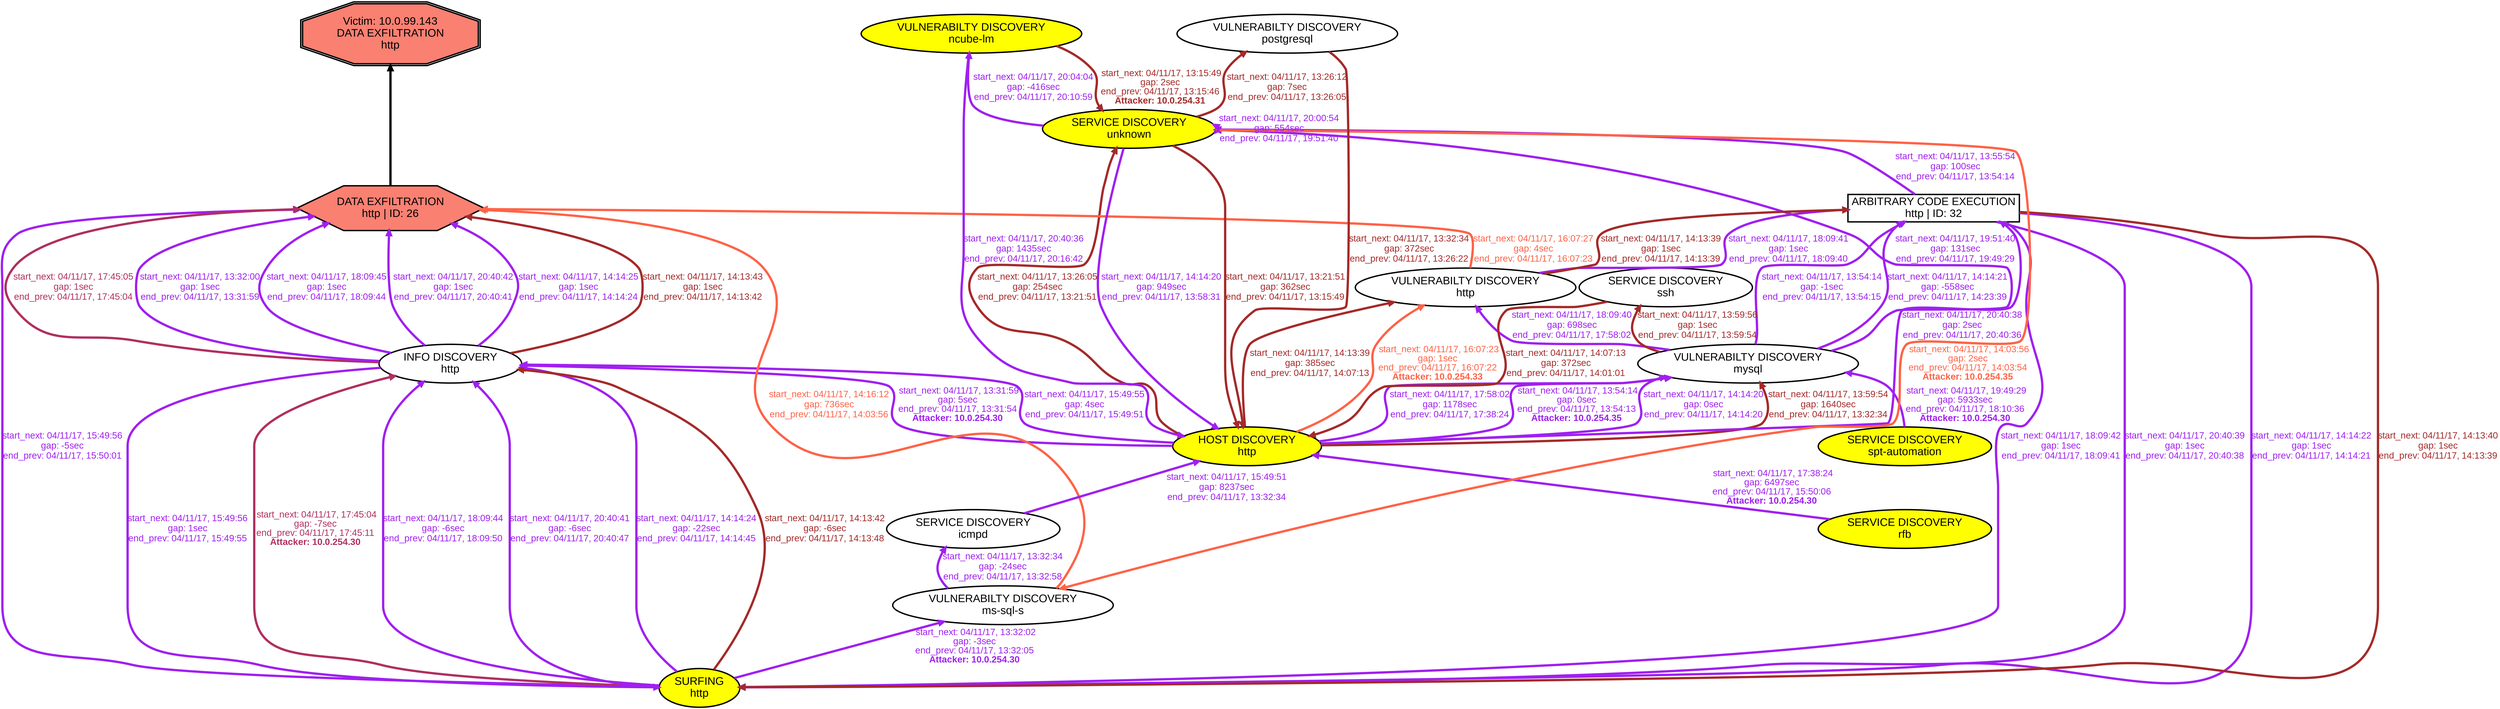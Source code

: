 digraph DATAEXFILTRATIONhttp {
rankdir="BT"; 
 graph [ nodesep="0.1", ranksep="0.02"] 
 node [ fontname=Arial, fontsize=24,penwidth=3]; 
 edge [ fontname=Arial, fontsize=20,penwidth=5 ];
"Victim: 10.0.99.143
DATA EXFILTRATION
http" [shape=doubleoctagon, style=filled, fillcolor=salmon];
{ rank = max; "Victim: 10.0.99.143
DATA EXFILTRATION
http"}
"DATA EXFILTRATION
http | ID: 26" -> "Victim: 10.0.99.143
DATA EXFILTRATION
http"
"DATA EXFILTRATION
http | ID: 26" [style=filled, fillcolor= salmon]
{ rank=same; "DATA EXFILTRATION
http | ID: 26"}
"SURFING
http" [style=filled, fillcolor= yellow]
"SURFING
http" -> "INFO DISCOVERY
http" [ color=maroon] [label=<<font color="maroon"> start_next: 04/11/17, 17:45:04<br/>gap: -7sec<br/>end_prev: 04/11/17, 17:45:11</font><br/><font color="maroon"><b>Attacker: 10.0.254.30</b></font>>]
"INFO DISCOVERY
http" -> "DATA EXFILTRATION
http | ID: 26" [ label="start_next: 04/11/17, 17:45:05
gap: 1sec
end_prev: 04/11/17, 17:45:04"][ fontcolor="maroon" color=maroon]
"HOST DISCOVERY
http" [style=filled, fillcolor= yellow]
"HOST DISCOVERY
http" -> "INFO DISCOVERY
http" [ color=purple] [label=<<font color="purple"> start_next: 04/11/17, 13:31:59<br/>gap: 5sec<br/>end_prev: 04/11/17, 13:31:54</font><br/><font color="purple"><b>Attacker: 10.0.254.30</b></font>>]
"INFO DISCOVERY
http" -> "DATA EXFILTRATION
http | ID: 26" [ label="start_next: 04/11/17, 13:32:00
gap: 1sec
end_prev: 04/11/17, 13:31:59"][ fontcolor="purple" color=purple]
"SURFING
http" [style=filled, fillcolor= yellow]
"SURFING
http" -> "VULNERABILTY DISCOVERY
ms-sql-s" [ color=purple] [label=<<font color="purple"> start_next: 04/11/17, 13:32:02<br/>gap: -3sec<br/>end_prev: 04/11/17, 13:32:05</font><br/><font color="purple"><b>Attacker: 10.0.254.30</b></font>>]
"VULNERABILTY DISCOVERY
ms-sql-s" -> "SERVICE DISCOVERY
icmpd" [ label="start_next: 04/11/17, 13:32:34
gap: -24sec
end_prev: 04/11/17, 13:32:58"][ fontcolor="purple" color=purple]
"SERVICE DISCOVERY
icmpd" -> "HOST DISCOVERY
http" [ label="start_next: 04/11/17, 15:49:51
gap: 8237sec
end_prev: 04/11/17, 13:32:34"][ fontcolor="purple" color=purple]
"HOST DISCOVERY
http" -> "INFO DISCOVERY
http" [ label="start_next: 04/11/17, 15:49:55
gap: 4sec
end_prev: 04/11/17, 15:49:51"][ fontcolor="purple" color=purple]
"INFO DISCOVERY
http" -> "SURFING
http" [ label="start_next: 04/11/17, 15:49:56
gap: 1sec
end_prev: 04/11/17, 15:49:55"][ fontcolor="purple" color=purple]
"SURFING
http" -> "DATA EXFILTRATION
http | ID: 26" [ label="start_next: 04/11/17, 15:49:56
gap: -5sec
end_prev: 04/11/17, 15:50:01"][ fontcolor="purple" color=purple]
"SERVICE DISCOVERY
rfb" [style=filled, fillcolor= yellow]
"SERVICE DISCOVERY
rfb" -> "HOST DISCOVERY
http" [ color=purple] [label=<<font color="purple"> start_next: 04/11/17, 17:38:24<br/>gap: 6497sec<br/>end_prev: 04/11/17, 15:50:06</font><br/><font color="purple"><b>Attacker: 10.0.254.30</b></font>>]
"HOST DISCOVERY
http" -> "VULNERABILTY DISCOVERY
mysql" [ label="start_next: 04/11/17, 17:58:02
gap: 1178sec
end_prev: 04/11/17, 17:38:24"][ fontcolor="purple" color=purple]
"VULNERABILTY DISCOVERY
mysql" -> "VULNERABILTY DISCOVERY
http" [ label="start_next: 04/11/17, 18:09:40
gap: 698sec
end_prev: 04/11/17, 17:58:02"][ fontcolor="purple" color=purple]
"VULNERABILTY DISCOVERY
http" -> "ARBITRARY CODE EXECUTION
http | ID: 32" [ label="start_next: 04/11/17, 18:09:41
gap: 1sec
end_prev: 04/11/17, 18:09:40"][ fontcolor="purple" color=purple]
"ARBITRARY CODE EXECUTION
http | ID: 32" -> "SURFING
http" [ label="start_next: 04/11/17, 18:09:42
gap: 1sec
end_prev: 04/11/17, 18:09:41"][ fontcolor="purple" color=purple]
"SURFING
http" -> "INFO DISCOVERY
http" [ label="start_next: 04/11/17, 18:09:44
gap: -6sec
end_prev: 04/11/17, 18:09:50"][ fontcolor="purple" color=purple]
"INFO DISCOVERY
http" -> "DATA EXFILTRATION
http | ID: 26" [ label="start_next: 04/11/17, 18:09:45
gap: 1sec
end_prev: 04/11/17, 18:09:44"][ fontcolor="purple" color=purple]
"SERVICE DISCOVERY
spt-automation" [style=filled, fillcolor= yellow]
"SERVICE DISCOVERY
spt-automation" -> "VULNERABILTY DISCOVERY
mysql" [ color=purple] [label=<<font color="purple"> start_next: 04/11/17, 19:49:29<br/>gap: 5933sec<br/>end_prev: 04/11/17, 18:10:36</font><br/><font color="purple"><b>Attacker: 10.0.254.30</b></font>>]
"VULNERABILTY DISCOVERY
mysql" -> "SERVICE DISCOVERY
unknown" [ label="start_next: 04/11/17, 19:51:40
gap: 131sec
end_prev: 04/11/17, 19:49:29"][ fontcolor="purple" color=purple]
"SERVICE DISCOVERY
unknown" -> "SERVICE DISCOVERY
unknown" [ label="start_next: 04/11/17, 20:00:54
gap: 554sec
end_prev: 04/11/17, 19:51:40"][ fontcolor="purple" color=purple]
"SERVICE DISCOVERY
unknown" -> "VULNERABILTY DISCOVERY
ncube-lm" [ label="start_next: 04/11/17, 20:04:04
gap: -416sec
end_prev: 04/11/17, 20:10:59"][ fontcolor="purple" color=purple]
"VULNERABILTY DISCOVERY
ncube-lm" -> "HOST DISCOVERY
http" [ label="start_next: 04/11/17, 20:40:36
gap: 1435sec
end_prev: 04/11/17, 20:16:42"][ fontcolor="purple" color=purple]
"HOST DISCOVERY
http" -> "ARBITRARY CODE EXECUTION
http | ID: 32" [ label="start_next: 04/11/17, 20:40:38
gap: 2sec
end_prev: 04/11/17, 20:40:36"][ fontcolor="purple" color=purple]
"ARBITRARY CODE EXECUTION
http | ID: 32" -> "SURFING
http" [ label="start_next: 04/11/17, 20:40:39
gap: 1sec
end_prev: 04/11/17, 20:40:38"][ fontcolor="purple" color=purple]
"SURFING
http" -> "INFO DISCOVERY
http" [ label="start_next: 04/11/17, 20:40:41
gap: -6sec
end_prev: 04/11/17, 20:40:47"][ fontcolor="purple" color=purple]
"INFO DISCOVERY
http" -> "DATA EXFILTRATION
http | ID: 26" [ label="start_next: 04/11/17, 20:40:42
gap: 1sec
end_prev: 04/11/17, 20:40:41"][ fontcolor="purple" color=purple]
"HOST DISCOVERY
http" [style=filled, fillcolor= yellow]
"HOST DISCOVERY
http" -> "VULNERABILTY DISCOVERY
mysql" [ color=purple] [label=<<font color="purple"> start_next: 04/11/17, 13:54:14<br/>gap: 0sec<br/>end_prev: 04/11/17, 13:54:13</font><br/><font color="purple"><b>Attacker: 10.0.254.35</b></font>>]
"VULNERABILTY DISCOVERY
mysql" -> "ARBITRARY CODE EXECUTION
http | ID: 32" [ label="start_next: 04/11/17, 13:54:14
gap: -1sec
end_prev: 04/11/17, 13:54:15"][ fontcolor="purple" color=purple]
"ARBITRARY CODE EXECUTION
http | ID: 32" -> "SERVICE DISCOVERY
unknown" [ label="start_next: 04/11/17, 13:55:54
gap: 100sec
end_prev: 04/11/17, 13:54:14"][ fontcolor="purple" color=purple]
"SERVICE DISCOVERY
unknown" -> "HOST DISCOVERY
http" [ label="start_next: 04/11/17, 14:14:20
gap: 949sec
end_prev: 04/11/17, 13:58:31"][ fontcolor="purple" color=purple]
"HOST DISCOVERY
http" -> "VULNERABILTY DISCOVERY
mysql" [ label="start_next: 04/11/17, 14:14:20
gap: 0sec
end_prev: 04/11/17, 14:14:20"][ fontcolor="purple" color=purple]
"VULNERABILTY DISCOVERY
mysql" -> "ARBITRARY CODE EXECUTION
http | ID: 32" [ label="start_next: 04/11/17, 14:14:21
gap: -558sec
end_prev: 04/11/17, 14:23:39"][ fontcolor="purple" color=purple]
"ARBITRARY CODE EXECUTION
http | ID: 32" -> "SURFING
http" [ label="start_next: 04/11/17, 14:14:22
gap: 1sec
end_prev: 04/11/17, 14:14:21"][ fontcolor="purple" color=purple]
"SURFING
http" -> "INFO DISCOVERY
http" [ label="start_next: 04/11/17, 14:14:24
gap: -22sec
end_prev: 04/11/17, 14:14:45"][ fontcolor="purple" color=purple]
"INFO DISCOVERY
http" -> "DATA EXFILTRATION
http | ID: 26" [ label="start_next: 04/11/17, 14:14:25
gap: 1sec
end_prev: 04/11/17, 14:14:24"][ fontcolor="purple" color=purple]
"VULNERABILTY DISCOVERY
ncube-lm" [style=filled, fillcolor= yellow]
"VULNERABILTY DISCOVERY
ncube-lm" -> "SERVICE DISCOVERY
unknown" [ color=brown] [label=<<font color="brown"> start_next: 04/11/17, 13:15:49<br/>gap: 2sec<br/>end_prev: 04/11/17, 13:15:46</font><br/><font color="brown"><b>Attacker: 10.0.254.31</b></font>>]
"SERVICE DISCOVERY
unknown" -> "HOST DISCOVERY
http" [ label="start_next: 04/11/17, 13:21:51
gap: 362sec
end_prev: 04/11/17, 13:15:49"][ fontcolor="brown" color=brown]
"HOST DISCOVERY
http" -> "SERVICE DISCOVERY
unknown" [ label="start_next: 04/11/17, 13:26:05
gap: 254sec
end_prev: 04/11/17, 13:21:51"][ fontcolor="brown" color=brown]
"SERVICE DISCOVERY
unknown" -> "VULNERABILTY DISCOVERY
postgresql" [ label="start_next: 04/11/17, 13:26:12
gap: 7sec
end_prev: 04/11/17, 13:26:05"][ fontcolor="brown" color=brown]
"VULNERABILTY DISCOVERY
postgresql" -> "HOST DISCOVERY
http" [ label="start_next: 04/11/17, 13:32:34
gap: 372sec
end_prev: 04/11/17, 13:26:22"][ fontcolor="brown" color=brown]
"HOST DISCOVERY
http" -> "VULNERABILTY DISCOVERY
mysql" [ label="start_next: 04/11/17, 13:59:54
gap: 1640sec
end_prev: 04/11/17, 13:32:34"][ fontcolor="brown" color=brown]
"VULNERABILTY DISCOVERY
mysql" -> "SERVICE DISCOVERY
ssh" [ label="start_next: 04/11/17, 13:59:56
gap: 1sec
end_prev: 04/11/17, 13:59:54"][ fontcolor="brown" color=brown]
"SERVICE DISCOVERY
ssh" -> "HOST DISCOVERY
http" [ label="start_next: 04/11/17, 14:07:13
gap: 372sec
end_prev: 04/11/17, 14:01:01"][ fontcolor="brown" color=brown]
"HOST DISCOVERY
http" -> "VULNERABILTY DISCOVERY
http" [ label="start_next: 04/11/17, 14:13:39
gap: 385sec
end_prev: 04/11/17, 14:07:13"][ fontcolor="brown" color=brown]
"VULNERABILTY DISCOVERY
http" -> "ARBITRARY CODE EXECUTION
http | ID: 32" [ label="start_next: 04/11/17, 14:13:39
gap: 1sec
end_prev: 04/11/17, 14:13:39"][ fontcolor="brown" color=brown]
"ARBITRARY CODE EXECUTION
http | ID: 32" -> "SURFING
http" [ label="start_next: 04/11/17, 14:13:40
gap: 1sec
end_prev: 04/11/17, 14:13:39"][ fontcolor="brown" color=brown]
"SURFING
http" -> "INFO DISCOVERY
http" [ label="start_next: 04/11/17, 14:13:42
gap: -6sec
end_prev: 04/11/17, 14:13:48"][ fontcolor="brown" color=brown]
"INFO DISCOVERY
http" -> "DATA EXFILTRATION
http | ID: 26" [ label="start_next: 04/11/17, 14:13:43
gap: 1sec
end_prev: 04/11/17, 14:13:42"][ fontcolor="brown" color=brown]
"SERVICE DISCOVERY
unknown" [style=filled, fillcolor= yellow]
"SERVICE DISCOVERY
unknown" -> "VULNERABILTY DISCOVERY
ms-sql-s" [ color=tomato] [label=<<font color="tomato"> start_next: 04/11/17, 14:03:56<br/>gap: 2sec<br/>end_prev: 04/11/17, 14:03:54</font><br/><font color="tomato"><b>Attacker: 10.0.254.35</b></font>>]
"VULNERABILTY DISCOVERY
ms-sql-s" -> "DATA EXFILTRATION
http | ID: 26" [ label="start_next: 04/11/17, 14:16:12
gap: 736sec
end_prev: 04/11/17, 14:03:56"][ fontcolor="tomato" color=tomato]
"HOST DISCOVERY
http" [style=filled, fillcolor= yellow]
"HOST DISCOVERY
http" -> "VULNERABILTY DISCOVERY
http" [ color=tomato] [label=<<font color="tomato"> start_next: 04/11/17, 16:07:23<br/>gap: 1sec<br/>end_prev: 04/11/17, 16:07:22</font><br/><font color="tomato"><b>Attacker: 10.0.254.33</b></font>>]
"VULNERABILTY DISCOVERY
http" -> "DATA EXFILTRATION
http | ID: 26" [ label="start_next: 04/11/17, 16:07:27
gap: 4sec
end_prev: 04/11/17, 16:07:23"][ fontcolor="tomato" color=tomato]
"SURFING
http" [shape=oval]
"SURFING
http" [tooltip="ET WEB_SERVER WEB-PHP phpinfo access"]
"INFO DISCOVERY
http" [shape=oval]
"INFO DISCOVERY
http" [tooltip="GPL WEB_SERVER globals.pl access"]
"DATA EXFILTRATION
http | ID: 26" [shape=hexagon]
"DATA EXFILTRATION
http | ID: 26" [tooltip="ET WEB_SPECIFIC_APPS PHP-CGI query string parameter vulnerability
ET WEB_SERVER Tilde in URI - potential .inc source disclosure vulnerability
ET WEB_SERVER Tilde in URI - potential .php~ source disclosure vulnerability
ET INFO WinHttp AutoProxy Request wpad.dat Possible BadTunnel"]
"HOST DISCOVERY
http" [shape=oval]
"HOST DISCOVERY
http" [tooltip="ET SCAN Possible Nmap User-Agent Observed
ET SCAN Nmap Scripting Engine User-Agent Detected (Nmap Scripting Engine)"]
"VULNERABILTY DISCOVERY
ms-sql-s" [shape=oval]
"VULNERABILTY DISCOVERY
ms-sql-s" [tooltip="ET POLICY Suspicious inbound to mySQL port 3306
ET POLICY Suspicious inbound to mSQL port 4333
ET POLICY Suspicious inbound to MSSQL port 1433
ET POLICY Suspicious inbound to Oracle SQL port 1521
ET POLICY Suspicious inbound to PostgreSQL port 5432"]
"SERVICE DISCOVERY
icmpd" [shape=oval]
"SERVICE DISCOVERY
icmpd" [tooltip="ET SCAN Potential VNC Scan 5800-5820"]
"SERVICE DISCOVERY
rfb" [shape=oval]
"SERVICE DISCOVERY
rfb" [tooltip="ET SCAN Potential VNC Scan 5900-5920"]
"VULNERABILTY DISCOVERY
mysql" [shape=oval]
"VULNERABILTY DISCOVERY
mysql" [tooltip="ET POLICY Suspicious inbound to mySQL port 3306
ET POLICY Suspicious inbound to mSQL port 4333
ET POLICY Suspicious inbound to MSSQL port 1433
ET POLICY Suspicious inbound to Oracle SQL port 1521
ET POLICY Suspicious inbound to PostgreSQL port 5432
ET SCAN Nikto Web App Scan in Progress"]
"VULNERABILTY DISCOVERY
http" [shape=oval]
"VULNERABILTY DISCOVERY
http" [tooltip="ET SCAN Nikto Web App Scan in Progress"]
"ARBITRARY CODE EXECUTION
http | ID: 32" [shape=box]
"ARBITRARY CODE EXECUTION
http | ID: 32" [tooltip="ET CURRENT_EVENTS QNAP Shellshock CVE-2014-6271"]
"SERVICE DISCOVERY
spt-automation" [shape=oval]
"SERVICE DISCOVERY
spt-automation" [tooltip="ET SCAN Potential VNC Scan 5800-5820"]
"SERVICE DISCOVERY
unknown" [shape=oval]
"SERVICE DISCOVERY
unknown" [tooltip="ET SCAN Potential VNC Scan 5800-5820
ET SCAN NMAP OS Detection Probe
ET SCAN Potential VNC Scan 5900-5920"]
"VULNERABILTY DISCOVERY
ncube-lm" [shape=oval]
"VULNERABILTY DISCOVERY
ncube-lm" [tooltip="ET POLICY Suspicious inbound to MSSQL port 1433
ET POLICY Suspicious inbound to mSQL port 4333
ET POLICY Suspicious inbound to Oracle SQL port 1521
ET POLICY Suspicious inbound to PostgreSQL port 5432"]
"VULNERABILTY DISCOVERY
postgresql" [shape=oval]
"VULNERABILTY DISCOVERY
postgresql" [tooltip="ET POLICY Suspicious inbound to Oracle SQL port 1521
ET POLICY Suspicious inbound to PostgreSQL port 5432"]
"SERVICE DISCOVERY
ssh" [shape=oval]
"SERVICE DISCOVERY
ssh" [tooltip="ET SCAN Potential VNC Scan 5800-5820
ET SCAN Potential SSH Scan"]
}
